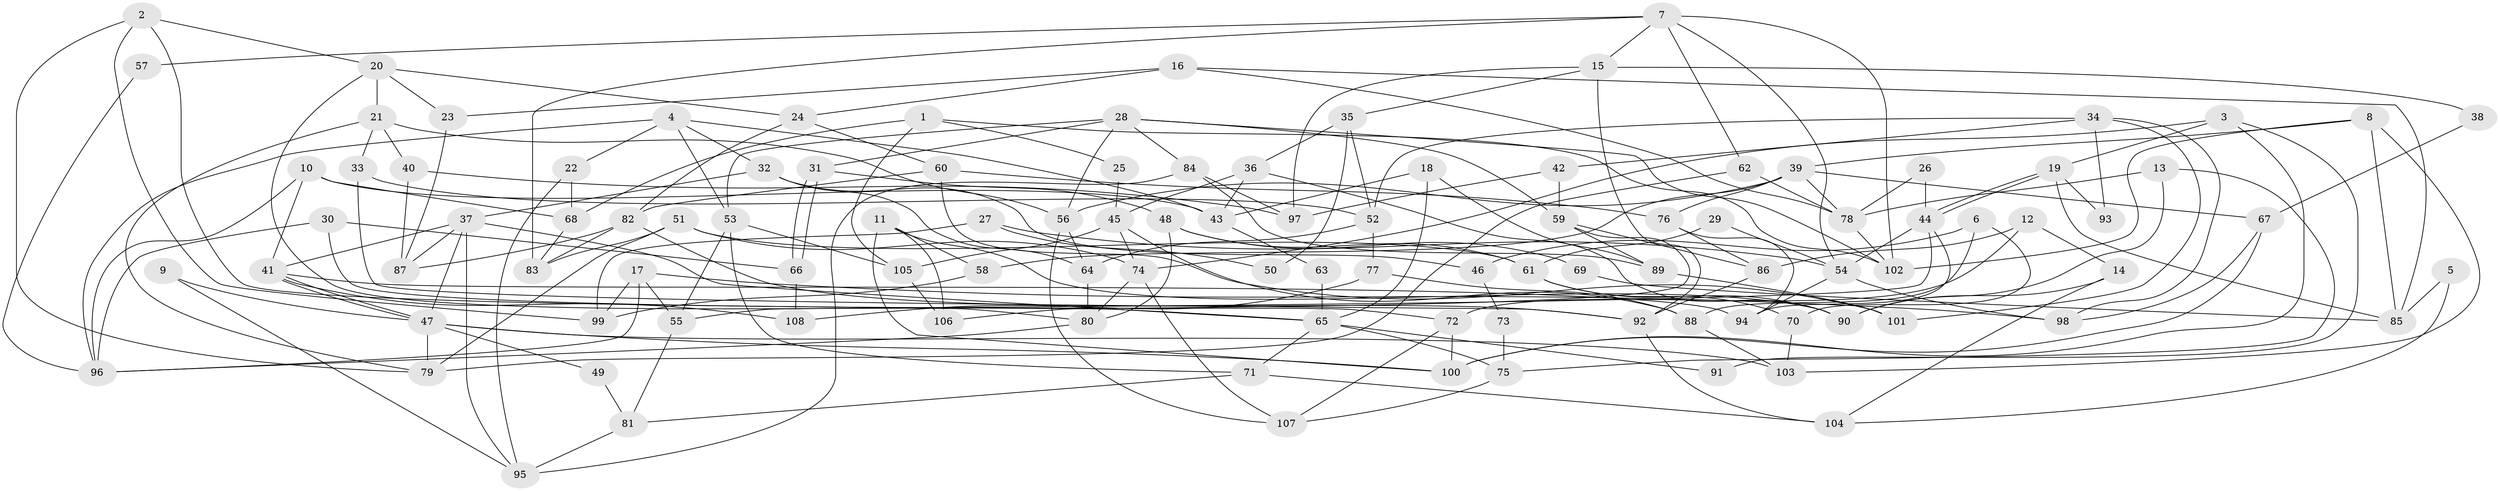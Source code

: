 // coarse degree distribution, {2: 0.09375, 5: 0.15625, 4: 0.3125, 6: 0.09375, 3: 0.09375, 8: 0.03125, 7: 0.09375, 10: 0.03125, 13: 0.03125, 11: 0.03125, 9: 0.03125}
// Generated by graph-tools (version 1.1) at 2025/52/03/04/25 21:52:19]
// undirected, 108 vertices, 216 edges
graph export_dot {
graph [start="1"]
  node [color=gray90,style=filled];
  1;
  2;
  3;
  4;
  5;
  6;
  7;
  8;
  9;
  10;
  11;
  12;
  13;
  14;
  15;
  16;
  17;
  18;
  19;
  20;
  21;
  22;
  23;
  24;
  25;
  26;
  27;
  28;
  29;
  30;
  31;
  32;
  33;
  34;
  35;
  36;
  37;
  38;
  39;
  40;
  41;
  42;
  43;
  44;
  45;
  46;
  47;
  48;
  49;
  50;
  51;
  52;
  53;
  54;
  55;
  56;
  57;
  58;
  59;
  60;
  61;
  62;
  63;
  64;
  65;
  66;
  67;
  68;
  69;
  70;
  71;
  72;
  73;
  74;
  75;
  76;
  77;
  78;
  79;
  80;
  81;
  82;
  83;
  84;
  85;
  86;
  87;
  88;
  89;
  90;
  91;
  92;
  93;
  94;
  95;
  96;
  97;
  98;
  99;
  100;
  101;
  102;
  103;
  104;
  105;
  106;
  107;
  108;
  1 -- 68;
  1 -- 102;
  1 -- 25;
  1 -- 105;
  2 -- 79;
  2 -- 20;
  2 -- 65;
  2 -- 99;
  3 -- 100;
  3 -- 19;
  3 -- 74;
  3 -- 91;
  4 -- 32;
  4 -- 96;
  4 -- 22;
  4 -- 43;
  4 -- 53;
  5 -- 85;
  5 -- 104;
  6 -- 70;
  6 -- 88;
  6 -- 46;
  7 -- 83;
  7 -- 15;
  7 -- 54;
  7 -- 57;
  7 -- 62;
  7 -- 102;
  8 -- 102;
  8 -- 39;
  8 -- 85;
  8 -- 103;
  9 -- 95;
  9 -- 47;
  10 -- 43;
  10 -- 41;
  10 -- 68;
  10 -- 96;
  11 -- 100;
  11 -- 90;
  11 -- 58;
  11 -- 106;
  12 -- 14;
  12 -- 72;
  12 -- 86;
  13 -- 75;
  13 -- 78;
  13 -- 90;
  14 -- 104;
  14 -- 90;
  15 -- 92;
  15 -- 97;
  15 -- 35;
  15 -- 38;
  16 -- 78;
  16 -- 24;
  16 -- 23;
  16 -- 85;
  17 -- 99;
  17 -- 55;
  17 -- 96;
  17 -- 98;
  18 -- 89;
  18 -- 65;
  18 -- 43;
  19 -- 44;
  19 -- 44;
  19 -- 85;
  19 -- 93;
  20 -- 21;
  20 -- 80;
  20 -- 23;
  20 -- 24;
  21 -- 56;
  21 -- 79;
  21 -- 33;
  21 -- 40;
  22 -- 95;
  22 -- 68;
  23 -- 87;
  24 -- 82;
  24 -- 60;
  25 -- 45;
  26 -- 78;
  26 -- 44;
  27 -- 54;
  27 -- 99;
  27 -- 50;
  28 -- 84;
  28 -- 53;
  28 -- 31;
  28 -- 56;
  28 -- 59;
  28 -- 102;
  29 -- 61;
  29 -- 54;
  30 -- 96;
  30 -- 72;
  30 -- 66;
  31 -- 66;
  31 -- 66;
  31 -- 48;
  32 -- 37;
  32 -- 64;
  32 -- 46;
  33 -- 52;
  33 -- 92;
  34 -- 52;
  34 -- 98;
  34 -- 42;
  34 -- 93;
  34 -- 101;
  35 -- 36;
  35 -- 50;
  35 -- 52;
  36 -- 43;
  36 -- 45;
  36 -- 90;
  37 -- 65;
  37 -- 87;
  37 -- 41;
  37 -- 47;
  37 -- 95;
  38 -- 67;
  39 -- 76;
  39 -- 78;
  39 -- 56;
  39 -- 58;
  39 -- 67;
  40 -- 87;
  40 -- 97;
  41 -- 47;
  41 -- 47;
  41 -- 94;
  41 -- 108;
  42 -- 59;
  42 -- 97;
  43 -- 63;
  44 -- 54;
  44 -- 55;
  44 -- 94;
  45 -- 105;
  45 -- 74;
  45 -- 88;
  46 -- 73;
  47 -- 49;
  47 -- 79;
  47 -- 100;
  47 -- 103;
  48 -- 80;
  48 -- 61;
  48 -- 69;
  49 -- 81;
  51 -- 61;
  51 -- 74;
  51 -- 79;
  51 -- 83;
  52 -- 77;
  52 -- 64;
  53 -- 105;
  53 -- 55;
  53 -- 71;
  54 -- 94;
  54 -- 98;
  55 -- 81;
  56 -- 64;
  56 -- 107;
  57 -- 96;
  58 -- 99;
  59 -- 86;
  59 -- 89;
  59 -- 106;
  60 -- 76;
  60 -- 82;
  60 -- 101;
  61 -- 90;
  61 -- 70;
  62 -- 79;
  62 -- 78;
  63 -- 65;
  64 -- 80;
  65 -- 71;
  65 -- 75;
  65 -- 91;
  66 -- 108;
  67 -- 98;
  67 -- 100;
  68 -- 83;
  69 -- 85;
  70 -- 103;
  71 -- 81;
  71 -- 104;
  72 -- 107;
  72 -- 100;
  73 -- 75;
  74 -- 80;
  74 -- 107;
  75 -- 107;
  76 -- 94;
  76 -- 86;
  77 -- 88;
  77 -- 108;
  78 -- 102;
  80 -- 96;
  81 -- 95;
  82 -- 83;
  82 -- 87;
  82 -- 92;
  84 -- 97;
  84 -- 89;
  84 -- 95;
  86 -- 92;
  88 -- 103;
  89 -- 101;
  92 -- 104;
  105 -- 106;
}
